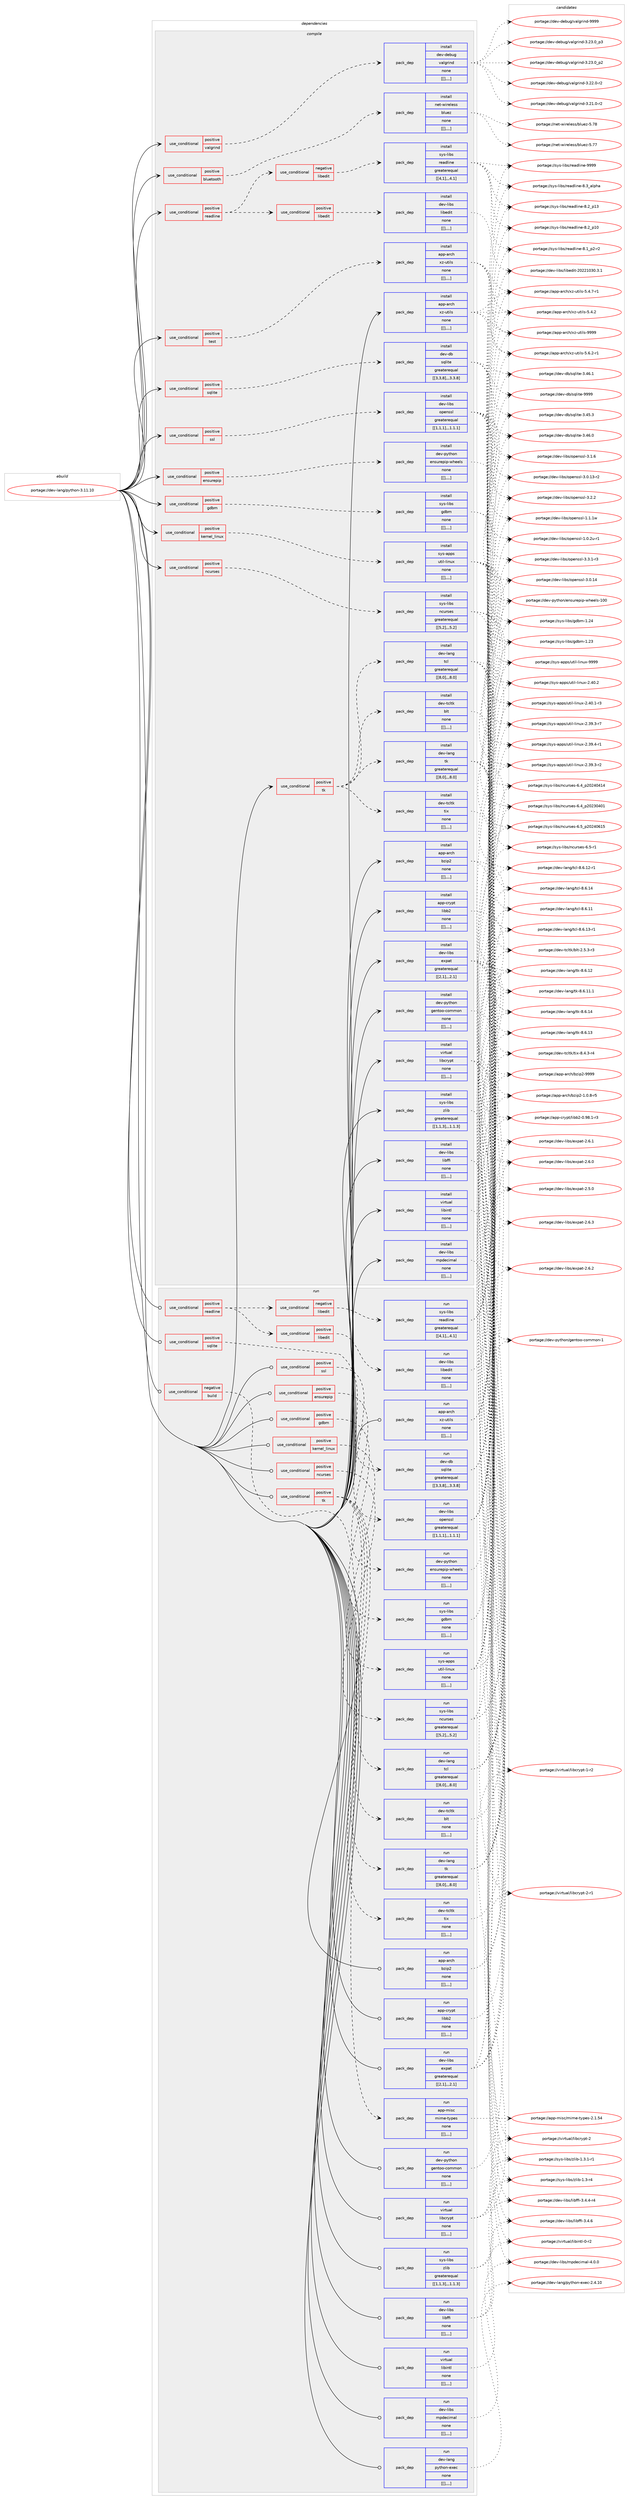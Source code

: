 digraph prolog {

# *************
# Graph options
# *************

newrank=true;
concentrate=true;
compound=true;
graph [rankdir=LR,fontname=Helvetica,fontsize=10,ranksep=1.5];#, ranksep=2.5, nodesep=0.2];
edge  [arrowhead=vee];
node  [fontname=Helvetica,fontsize=10];

# **********
# The ebuild
# **********

subgraph cluster_leftcol {
color=gray;
label=<<i>ebuild</i>>;
id [label="portage://dev-lang/python-3.11.10", color=red, width=4, href="../dev-lang/python-3.11.10.svg"];
}

# ****************
# The dependencies
# ****************

subgraph cluster_midcol {
color=gray;
label=<<i>dependencies</i>>;
subgraph cluster_compile {
fillcolor="#eeeeee";
style=filled;
label=<<i>compile</i>>;
subgraph cond24265 {
dependency102234 [label=<<TABLE BORDER="0" CELLBORDER="1" CELLSPACING="0" CELLPADDING="4"><TR><TD ROWSPAN="3" CELLPADDING="10">use_conditional</TD></TR><TR><TD>positive</TD></TR><TR><TD>bluetooth</TD></TR></TABLE>>, shape=none, color=red];
subgraph pack76889 {
dependency102235 [label=<<TABLE BORDER="0" CELLBORDER="1" CELLSPACING="0" CELLPADDING="4" WIDTH="220"><TR><TD ROWSPAN="6" CELLPADDING="30">pack_dep</TD></TR><TR><TD WIDTH="110">install</TD></TR><TR><TD>net-wireless</TD></TR><TR><TD>bluez</TD></TR><TR><TD>none</TD></TR><TR><TD>[[],,,,]</TD></TR></TABLE>>, shape=none, color=blue];
}
dependency102234:e -> dependency102235:w [weight=20,style="dashed",arrowhead="vee"];
}
id:e -> dependency102234:w [weight=20,style="solid",arrowhead="vee"];
subgraph cond24266 {
dependency102236 [label=<<TABLE BORDER="0" CELLBORDER="1" CELLSPACING="0" CELLPADDING="4"><TR><TD ROWSPAN="3" CELLPADDING="10">use_conditional</TD></TR><TR><TD>positive</TD></TR><TR><TD>ensurepip</TD></TR></TABLE>>, shape=none, color=red];
subgraph pack76890 {
dependency102237 [label=<<TABLE BORDER="0" CELLBORDER="1" CELLSPACING="0" CELLPADDING="4" WIDTH="220"><TR><TD ROWSPAN="6" CELLPADDING="30">pack_dep</TD></TR><TR><TD WIDTH="110">install</TD></TR><TR><TD>dev-python</TD></TR><TR><TD>ensurepip-wheels</TD></TR><TR><TD>none</TD></TR><TR><TD>[[],,,,]</TD></TR></TABLE>>, shape=none, color=blue];
}
dependency102236:e -> dependency102237:w [weight=20,style="dashed",arrowhead="vee"];
}
id:e -> dependency102236:w [weight=20,style="solid",arrowhead="vee"];
subgraph cond24267 {
dependency102238 [label=<<TABLE BORDER="0" CELLBORDER="1" CELLSPACING="0" CELLPADDING="4"><TR><TD ROWSPAN="3" CELLPADDING="10">use_conditional</TD></TR><TR><TD>positive</TD></TR><TR><TD>gdbm</TD></TR></TABLE>>, shape=none, color=red];
subgraph pack76891 {
dependency102239 [label=<<TABLE BORDER="0" CELLBORDER="1" CELLSPACING="0" CELLPADDING="4" WIDTH="220"><TR><TD ROWSPAN="6" CELLPADDING="30">pack_dep</TD></TR><TR><TD WIDTH="110">install</TD></TR><TR><TD>sys-libs</TD></TR><TR><TD>gdbm</TD></TR><TR><TD>none</TD></TR><TR><TD>[[],,,,]</TD></TR></TABLE>>, shape=none, color=blue];
}
dependency102238:e -> dependency102239:w [weight=20,style="dashed",arrowhead="vee"];
}
id:e -> dependency102238:w [weight=20,style="solid",arrowhead="vee"];
subgraph cond24268 {
dependency102240 [label=<<TABLE BORDER="0" CELLBORDER="1" CELLSPACING="0" CELLPADDING="4"><TR><TD ROWSPAN="3" CELLPADDING="10">use_conditional</TD></TR><TR><TD>positive</TD></TR><TR><TD>kernel_linux</TD></TR></TABLE>>, shape=none, color=red];
subgraph pack76892 {
dependency102241 [label=<<TABLE BORDER="0" CELLBORDER="1" CELLSPACING="0" CELLPADDING="4" WIDTH="220"><TR><TD ROWSPAN="6" CELLPADDING="30">pack_dep</TD></TR><TR><TD WIDTH="110">install</TD></TR><TR><TD>sys-apps</TD></TR><TR><TD>util-linux</TD></TR><TR><TD>none</TD></TR><TR><TD>[[],,,,]</TD></TR></TABLE>>, shape=none, color=blue];
}
dependency102240:e -> dependency102241:w [weight=20,style="dashed",arrowhead="vee"];
}
id:e -> dependency102240:w [weight=20,style="solid",arrowhead="vee"];
subgraph cond24269 {
dependency102242 [label=<<TABLE BORDER="0" CELLBORDER="1" CELLSPACING="0" CELLPADDING="4"><TR><TD ROWSPAN="3" CELLPADDING="10">use_conditional</TD></TR><TR><TD>positive</TD></TR><TR><TD>ncurses</TD></TR></TABLE>>, shape=none, color=red];
subgraph pack76893 {
dependency102243 [label=<<TABLE BORDER="0" CELLBORDER="1" CELLSPACING="0" CELLPADDING="4" WIDTH="220"><TR><TD ROWSPAN="6" CELLPADDING="30">pack_dep</TD></TR><TR><TD WIDTH="110">install</TD></TR><TR><TD>sys-libs</TD></TR><TR><TD>ncurses</TD></TR><TR><TD>greaterequal</TD></TR><TR><TD>[[5,2],,,5.2]</TD></TR></TABLE>>, shape=none, color=blue];
}
dependency102242:e -> dependency102243:w [weight=20,style="dashed",arrowhead="vee"];
}
id:e -> dependency102242:w [weight=20,style="solid",arrowhead="vee"];
subgraph cond24270 {
dependency102244 [label=<<TABLE BORDER="0" CELLBORDER="1" CELLSPACING="0" CELLPADDING="4"><TR><TD ROWSPAN="3" CELLPADDING="10">use_conditional</TD></TR><TR><TD>positive</TD></TR><TR><TD>readline</TD></TR></TABLE>>, shape=none, color=red];
subgraph cond24271 {
dependency102245 [label=<<TABLE BORDER="0" CELLBORDER="1" CELLSPACING="0" CELLPADDING="4"><TR><TD ROWSPAN="3" CELLPADDING="10">use_conditional</TD></TR><TR><TD>negative</TD></TR><TR><TD>libedit</TD></TR></TABLE>>, shape=none, color=red];
subgraph pack76894 {
dependency102246 [label=<<TABLE BORDER="0" CELLBORDER="1" CELLSPACING="0" CELLPADDING="4" WIDTH="220"><TR><TD ROWSPAN="6" CELLPADDING="30">pack_dep</TD></TR><TR><TD WIDTH="110">install</TD></TR><TR><TD>sys-libs</TD></TR><TR><TD>readline</TD></TR><TR><TD>greaterequal</TD></TR><TR><TD>[[4,1],,,4.1]</TD></TR></TABLE>>, shape=none, color=blue];
}
dependency102245:e -> dependency102246:w [weight=20,style="dashed",arrowhead="vee"];
}
dependency102244:e -> dependency102245:w [weight=20,style="dashed",arrowhead="vee"];
subgraph cond24272 {
dependency102247 [label=<<TABLE BORDER="0" CELLBORDER="1" CELLSPACING="0" CELLPADDING="4"><TR><TD ROWSPAN="3" CELLPADDING="10">use_conditional</TD></TR><TR><TD>positive</TD></TR><TR><TD>libedit</TD></TR></TABLE>>, shape=none, color=red];
subgraph pack76895 {
dependency102248 [label=<<TABLE BORDER="0" CELLBORDER="1" CELLSPACING="0" CELLPADDING="4" WIDTH="220"><TR><TD ROWSPAN="6" CELLPADDING="30">pack_dep</TD></TR><TR><TD WIDTH="110">install</TD></TR><TR><TD>dev-libs</TD></TR><TR><TD>libedit</TD></TR><TR><TD>none</TD></TR><TR><TD>[[],,,,]</TD></TR></TABLE>>, shape=none, color=blue];
}
dependency102247:e -> dependency102248:w [weight=20,style="dashed",arrowhead="vee"];
}
dependency102244:e -> dependency102247:w [weight=20,style="dashed",arrowhead="vee"];
}
id:e -> dependency102244:w [weight=20,style="solid",arrowhead="vee"];
subgraph cond24273 {
dependency102249 [label=<<TABLE BORDER="0" CELLBORDER="1" CELLSPACING="0" CELLPADDING="4"><TR><TD ROWSPAN="3" CELLPADDING="10">use_conditional</TD></TR><TR><TD>positive</TD></TR><TR><TD>sqlite</TD></TR></TABLE>>, shape=none, color=red];
subgraph pack76896 {
dependency102250 [label=<<TABLE BORDER="0" CELLBORDER="1" CELLSPACING="0" CELLPADDING="4" WIDTH="220"><TR><TD ROWSPAN="6" CELLPADDING="30">pack_dep</TD></TR><TR><TD WIDTH="110">install</TD></TR><TR><TD>dev-db</TD></TR><TR><TD>sqlite</TD></TR><TR><TD>greaterequal</TD></TR><TR><TD>[[3,3,8],,,3.3.8]</TD></TR></TABLE>>, shape=none, color=blue];
}
dependency102249:e -> dependency102250:w [weight=20,style="dashed",arrowhead="vee"];
}
id:e -> dependency102249:w [weight=20,style="solid",arrowhead="vee"];
subgraph cond24274 {
dependency102251 [label=<<TABLE BORDER="0" CELLBORDER="1" CELLSPACING="0" CELLPADDING="4"><TR><TD ROWSPAN="3" CELLPADDING="10">use_conditional</TD></TR><TR><TD>positive</TD></TR><TR><TD>ssl</TD></TR></TABLE>>, shape=none, color=red];
subgraph pack76897 {
dependency102252 [label=<<TABLE BORDER="0" CELLBORDER="1" CELLSPACING="0" CELLPADDING="4" WIDTH="220"><TR><TD ROWSPAN="6" CELLPADDING="30">pack_dep</TD></TR><TR><TD WIDTH="110">install</TD></TR><TR><TD>dev-libs</TD></TR><TR><TD>openssl</TD></TR><TR><TD>greaterequal</TD></TR><TR><TD>[[1,1,1],,,1.1.1]</TD></TR></TABLE>>, shape=none, color=blue];
}
dependency102251:e -> dependency102252:w [weight=20,style="dashed",arrowhead="vee"];
}
id:e -> dependency102251:w [weight=20,style="solid",arrowhead="vee"];
subgraph cond24275 {
dependency102253 [label=<<TABLE BORDER="0" CELLBORDER="1" CELLSPACING="0" CELLPADDING="4"><TR><TD ROWSPAN="3" CELLPADDING="10">use_conditional</TD></TR><TR><TD>positive</TD></TR><TR><TD>test</TD></TR></TABLE>>, shape=none, color=red];
subgraph pack76898 {
dependency102254 [label=<<TABLE BORDER="0" CELLBORDER="1" CELLSPACING="0" CELLPADDING="4" WIDTH="220"><TR><TD ROWSPAN="6" CELLPADDING="30">pack_dep</TD></TR><TR><TD WIDTH="110">install</TD></TR><TR><TD>app-arch</TD></TR><TR><TD>xz-utils</TD></TR><TR><TD>none</TD></TR><TR><TD>[[],,,,]</TD></TR></TABLE>>, shape=none, color=blue];
}
dependency102253:e -> dependency102254:w [weight=20,style="dashed",arrowhead="vee"];
}
id:e -> dependency102253:w [weight=20,style="solid",arrowhead="vee"];
subgraph cond24276 {
dependency102255 [label=<<TABLE BORDER="0" CELLBORDER="1" CELLSPACING="0" CELLPADDING="4"><TR><TD ROWSPAN="3" CELLPADDING="10">use_conditional</TD></TR><TR><TD>positive</TD></TR><TR><TD>tk</TD></TR></TABLE>>, shape=none, color=red];
subgraph pack76899 {
dependency102256 [label=<<TABLE BORDER="0" CELLBORDER="1" CELLSPACING="0" CELLPADDING="4" WIDTH="220"><TR><TD ROWSPAN="6" CELLPADDING="30">pack_dep</TD></TR><TR><TD WIDTH="110">install</TD></TR><TR><TD>dev-lang</TD></TR><TR><TD>tcl</TD></TR><TR><TD>greaterequal</TD></TR><TR><TD>[[8,0],,,8.0]</TD></TR></TABLE>>, shape=none, color=blue];
}
dependency102255:e -> dependency102256:w [weight=20,style="dashed",arrowhead="vee"];
subgraph pack76900 {
dependency102257 [label=<<TABLE BORDER="0" CELLBORDER="1" CELLSPACING="0" CELLPADDING="4" WIDTH="220"><TR><TD ROWSPAN="6" CELLPADDING="30">pack_dep</TD></TR><TR><TD WIDTH="110">install</TD></TR><TR><TD>dev-lang</TD></TR><TR><TD>tk</TD></TR><TR><TD>greaterequal</TD></TR><TR><TD>[[8,0],,,8.0]</TD></TR></TABLE>>, shape=none, color=blue];
}
dependency102255:e -> dependency102257:w [weight=20,style="dashed",arrowhead="vee"];
subgraph pack76901 {
dependency102258 [label=<<TABLE BORDER="0" CELLBORDER="1" CELLSPACING="0" CELLPADDING="4" WIDTH="220"><TR><TD ROWSPAN="6" CELLPADDING="30">pack_dep</TD></TR><TR><TD WIDTH="110">install</TD></TR><TR><TD>dev-tcltk</TD></TR><TR><TD>blt</TD></TR><TR><TD>none</TD></TR><TR><TD>[[],,,,]</TD></TR></TABLE>>, shape=none, color=blue];
}
dependency102255:e -> dependency102258:w [weight=20,style="dashed",arrowhead="vee"];
subgraph pack76902 {
dependency102259 [label=<<TABLE BORDER="0" CELLBORDER="1" CELLSPACING="0" CELLPADDING="4" WIDTH="220"><TR><TD ROWSPAN="6" CELLPADDING="30">pack_dep</TD></TR><TR><TD WIDTH="110">install</TD></TR><TR><TD>dev-tcltk</TD></TR><TR><TD>tix</TD></TR><TR><TD>none</TD></TR><TR><TD>[[],,,,]</TD></TR></TABLE>>, shape=none, color=blue];
}
dependency102255:e -> dependency102259:w [weight=20,style="dashed",arrowhead="vee"];
}
id:e -> dependency102255:w [weight=20,style="solid",arrowhead="vee"];
subgraph cond24277 {
dependency102260 [label=<<TABLE BORDER="0" CELLBORDER="1" CELLSPACING="0" CELLPADDING="4"><TR><TD ROWSPAN="3" CELLPADDING="10">use_conditional</TD></TR><TR><TD>positive</TD></TR><TR><TD>valgrind</TD></TR></TABLE>>, shape=none, color=red];
subgraph pack76903 {
dependency102261 [label=<<TABLE BORDER="0" CELLBORDER="1" CELLSPACING="0" CELLPADDING="4" WIDTH="220"><TR><TD ROWSPAN="6" CELLPADDING="30">pack_dep</TD></TR><TR><TD WIDTH="110">install</TD></TR><TR><TD>dev-debug</TD></TR><TR><TD>valgrind</TD></TR><TR><TD>none</TD></TR><TR><TD>[[],,,,]</TD></TR></TABLE>>, shape=none, color=blue];
}
dependency102260:e -> dependency102261:w [weight=20,style="dashed",arrowhead="vee"];
}
id:e -> dependency102260:w [weight=20,style="solid",arrowhead="vee"];
subgraph pack76904 {
dependency102262 [label=<<TABLE BORDER="0" CELLBORDER="1" CELLSPACING="0" CELLPADDING="4" WIDTH="220"><TR><TD ROWSPAN="6" CELLPADDING="30">pack_dep</TD></TR><TR><TD WIDTH="110">install</TD></TR><TR><TD>app-arch</TD></TR><TR><TD>bzip2</TD></TR><TR><TD>none</TD></TR><TR><TD>[[],,,,]</TD></TR></TABLE>>, shape=none, color=blue];
}
id:e -> dependency102262:w [weight=20,style="solid",arrowhead="vee"];
subgraph pack76905 {
dependency102263 [label=<<TABLE BORDER="0" CELLBORDER="1" CELLSPACING="0" CELLPADDING="4" WIDTH="220"><TR><TD ROWSPAN="6" CELLPADDING="30">pack_dep</TD></TR><TR><TD WIDTH="110">install</TD></TR><TR><TD>app-arch</TD></TR><TR><TD>xz-utils</TD></TR><TR><TD>none</TD></TR><TR><TD>[[],,,,]</TD></TR></TABLE>>, shape=none, color=blue];
}
id:e -> dependency102263:w [weight=20,style="solid",arrowhead="vee"];
subgraph pack76906 {
dependency102264 [label=<<TABLE BORDER="0" CELLBORDER="1" CELLSPACING="0" CELLPADDING="4" WIDTH="220"><TR><TD ROWSPAN="6" CELLPADDING="30">pack_dep</TD></TR><TR><TD WIDTH="110">install</TD></TR><TR><TD>app-crypt</TD></TR><TR><TD>libb2</TD></TR><TR><TD>none</TD></TR><TR><TD>[[],,,,]</TD></TR></TABLE>>, shape=none, color=blue];
}
id:e -> dependency102264:w [weight=20,style="solid",arrowhead="vee"];
subgraph pack76907 {
dependency102265 [label=<<TABLE BORDER="0" CELLBORDER="1" CELLSPACING="0" CELLPADDING="4" WIDTH="220"><TR><TD ROWSPAN="6" CELLPADDING="30">pack_dep</TD></TR><TR><TD WIDTH="110">install</TD></TR><TR><TD>dev-libs</TD></TR><TR><TD>expat</TD></TR><TR><TD>greaterequal</TD></TR><TR><TD>[[2,1],,,2.1]</TD></TR></TABLE>>, shape=none, color=blue];
}
id:e -> dependency102265:w [weight=20,style="solid",arrowhead="vee"];
subgraph pack76908 {
dependency102266 [label=<<TABLE BORDER="0" CELLBORDER="1" CELLSPACING="0" CELLPADDING="4" WIDTH="220"><TR><TD ROWSPAN="6" CELLPADDING="30">pack_dep</TD></TR><TR><TD WIDTH="110">install</TD></TR><TR><TD>dev-libs</TD></TR><TR><TD>libffi</TD></TR><TR><TD>none</TD></TR><TR><TD>[[],,,,]</TD></TR></TABLE>>, shape=none, color=blue];
}
id:e -> dependency102266:w [weight=20,style="solid",arrowhead="vee"];
subgraph pack76909 {
dependency102267 [label=<<TABLE BORDER="0" CELLBORDER="1" CELLSPACING="0" CELLPADDING="4" WIDTH="220"><TR><TD ROWSPAN="6" CELLPADDING="30">pack_dep</TD></TR><TR><TD WIDTH="110">install</TD></TR><TR><TD>dev-libs</TD></TR><TR><TD>mpdecimal</TD></TR><TR><TD>none</TD></TR><TR><TD>[[],,,,]</TD></TR></TABLE>>, shape=none, color=blue];
}
id:e -> dependency102267:w [weight=20,style="solid",arrowhead="vee"];
subgraph pack76910 {
dependency102268 [label=<<TABLE BORDER="0" CELLBORDER="1" CELLSPACING="0" CELLPADDING="4" WIDTH="220"><TR><TD ROWSPAN="6" CELLPADDING="30">pack_dep</TD></TR><TR><TD WIDTH="110">install</TD></TR><TR><TD>dev-python</TD></TR><TR><TD>gentoo-common</TD></TR><TR><TD>none</TD></TR><TR><TD>[[],,,,]</TD></TR></TABLE>>, shape=none, color=blue];
}
id:e -> dependency102268:w [weight=20,style="solid",arrowhead="vee"];
subgraph pack76911 {
dependency102269 [label=<<TABLE BORDER="0" CELLBORDER="1" CELLSPACING="0" CELLPADDING="4" WIDTH="220"><TR><TD ROWSPAN="6" CELLPADDING="30">pack_dep</TD></TR><TR><TD WIDTH="110">install</TD></TR><TR><TD>sys-libs</TD></TR><TR><TD>zlib</TD></TR><TR><TD>greaterequal</TD></TR><TR><TD>[[1,1,3],,,1.1.3]</TD></TR></TABLE>>, shape=none, color=blue];
}
id:e -> dependency102269:w [weight=20,style="solid",arrowhead="vee"];
subgraph pack76912 {
dependency102270 [label=<<TABLE BORDER="0" CELLBORDER="1" CELLSPACING="0" CELLPADDING="4" WIDTH="220"><TR><TD ROWSPAN="6" CELLPADDING="30">pack_dep</TD></TR><TR><TD WIDTH="110">install</TD></TR><TR><TD>virtual</TD></TR><TR><TD>libcrypt</TD></TR><TR><TD>none</TD></TR><TR><TD>[[],,,,]</TD></TR></TABLE>>, shape=none, color=blue];
}
id:e -> dependency102270:w [weight=20,style="solid",arrowhead="vee"];
subgraph pack76913 {
dependency102271 [label=<<TABLE BORDER="0" CELLBORDER="1" CELLSPACING="0" CELLPADDING="4" WIDTH="220"><TR><TD ROWSPAN="6" CELLPADDING="30">pack_dep</TD></TR><TR><TD WIDTH="110">install</TD></TR><TR><TD>virtual</TD></TR><TR><TD>libintl</TD></TR><TR><TD>none</TD></TR><TR><TD>[[],,,,]</TD></TR></TABLE>>, shape=none, color=blue];
}
id:e -> dependency102271:w [weight=20,style="solid",arrowhead="vee"];
}
subgraph cluster_compileandrun {
fillcolor="#eeeeee";
style=filled;
label=<<i>compile and run</i>>;
}
subgraph cluster_run {
fillcolor="#eeeeee";
style=filled;
label=<<i>run</i>>;
subgraph cond24278 {
dependency102272 [label=<<TABLE BORDER="0" CELLBORDER="1" CELLSPACING="0" CELLPADDING="4"><TR><TD ROWSPAN="3" CELLPADDING="10">use_conditional</TD></TR><TR><TD>negative</TD></TR><TR><TD>build</TD></TR></TABLE>>, shape=none, color=red];
subgraph pack76914 {
dependency102273 [label=<<TABLE BORDER="0" CELLBORDER="1" CELLSPACING="0" CELLPADDING="4" WIDTH="220"><TR><TD ROWSPAN="6" CELLPADDING="30">pack_dep</TD></TR><TR><TD WIDTH="110">run</TD></TR><TR><TD>app-misc</TD></TR><TR><TD>mime-types</TD></TR><TR><TD>none</TD></TR><TR><TD>[[],,,,]</TD></TR></TABLE>>, shape=none, color=blue];
}
dependency102272:e -> dependency102273:w [weight=20,style="dashed",arrowhead="vee"];
}
id:e -> dependency102272:w [weight=20,style="solid",arrowhead="odot"];
subgraph cond24279 {
dependency102274 [label=<<TABLE BORDER="0" CELLBORDER="1" CELLSPACING="0" CELLPADDING="4"><TR><TD ROWSPAN="3" CELLPADDING="10">use_conditional</TD></TR><TR><TD>positive</TD></TR><TR><TD>ensurepip</TD></TR></TABLE>>, shape=none, color=red];
subgraph pack76915 {
dependency102275 [label=<<TABLE BORDER="0" CELLBORDER="1" CELLSPACING="0" CELLPADDING="4" WIDTH="220"><TR><TD ROWSPAN="6" CELLPADDING="30">pack_dep</TD></TR><TR><TD WIDTH="110">run</TD></TR><TR><TD>dev-python</TD></TR><TR><TD>ensurepip-wheels</TD></TR><TR><TD>none</TD></TR><TR><TD>[[],,,,]</TD></TR></TABLE>>, shape=none, color=blue];
}
dependency102274:e -> dependency102275:w [weight=20,style="dashed",arrowhead="vee"];
}
id:e -> dependency102274:w [weight=20,style="solid",arrowhead="odot"];
subgraph cond24280 {
dependency102276 [label=<<TABLE BORDER="0" CELLBORDER="1" CELLSPACING="0" CELLPADDING="4"><TR><TD ROWSPAN="3" CELLPADDING="10">use_conditional</TD></TR><TR><TD>positive</TD></TR><TR><TD>gdbm</TD></TR></TABLE>>, shape=none, color=red];
subgraph pack76916 {
dependency102277 [label=<<TABLE BORDER="0" CELLBORDER="1" CELLSPACING="0" CELLPADDING="4" WIDTH="220"><TR><TD ROWSPAN="6" CELLPADDING="30">pack_dep</TD></TR><TR><TD WIDTH="110">run</TD></TR><TR><TD>sys-libs</TD></TR><TR><TD>gdbm</TD></TR><TR><TD>none</TD></TR><TR><TD>[[],,,,]</TD></TR></TABLE>>, shape=none, color=blue];
}
dependency102276:e -> dependency102277:w [weight=20,style="dashed",arrowhead="vee"];
}
id:e -> dependency102276:w [weight=20,style="solid",arrowhead="odot"];
subgraph cond24281 {
dependency102278 [label=<<TABLE BORDER="0" CELLBORDER="1" CELLSPACING="0" CELLPADDING="4"><TR><TD ROWSPAN="3" CELLPADDING="10">use_conditional</TD></TR><TR><TD>positive</TD></TR><TR><TD>kernel_linux</TD></TR></TABLE>>, shape=none, color=red];
subgraph pack76917 {
dependency102279 [label=<<TABLE BORDER="0" CELLBORDER="1" CELLSPACING="0" CELLPADDING="4" WIDTH="220"><TR><TD ROWSPAN="6" CELLPADDING="30">pack_dep</TD></TR><TR><TD WIDTH="110">run</TD></TR><TR><TD>sys-apps</TD></TR><TR><TD>util-linux</TD></TR><TR><TD>none</TD></TR><TR><TD>[[],,,,]</TD></TR></TABLE>>, shape=none, color=blue];
}
dependency102278:e -> dependency102279:w [weight=20,style="dashed",arrowhead="vee"];
}
id:e -> dependency102278:w [weight=20,style="solid",arrowhead="odot"];
subgraph cond24282 {
dependency102280 [label=<<TABLE BORDER="0" CELLBORDER="1" CELLSPACING="0" CELLPADDING="4"><TR><TD ROWSPAN="3" CELLPADDING="10">use_conditional</TD></TR><TR><TD>positive</TD></TR><TR><TD>ncurses</TD></TR></TABLE>>, shape=none, color=red];
subgraph pack76918 {
dependency102281 [label=<<TABLE BORDER="0" CELLBORDER="1" CELLSPACING="0" CELLPADDING="4" WIDTH="220"><TR><TD ROWSPAN="6" CELLPADDING="30">pack_dep</TD></TR><TR><TD WIDTH="110">run</TD></TR><TR><TD>sys-libs</TD></TR><TR><TD>ncurses</TD></TR><TR><TD>greaterequal</TD></TR><TR><TD>[[5,2],,,5.2]</TD></TR></TABLE>>, shape=none, color=blue];
}
dependency102280:e -> dependency102281:w [weight=20,style="dashed",arrowhead="vee"];
}
id:e -> dependency102280:w [weight=20,style="solid",arrowhead="odot"];
subgraph cond24283 {
dependency102282 [label=<<TABLE BORDER="0" CELLBORDER="1" CELLSPACING="0" CELLPADDING="4"><TR><TD ROWSPAN="3" CELLPADDING="10">use_conditional</TD></TR><TR><TD>positive</TD></TR><TR><TD>readline</TD></TR></TABLE>>, shape=none, color=red];
subgraph cond24284 {
dependency102283 [label=<<TABLE BORDER="0" CELLBORDER="1" CELLSPACING="0" CELLPADDING="4"><TR><TD ROWSPAN="3" CELLPADDING="10">use_conditional</TD></TR><TR><TD>negative</TD></TR><TR><TD>libedit</TD></TR></TABLE>>, shape=none, color=red];
subgraph pack76919 {
dependency102284 [label=<<TABLE BORDER="0" CELLBORDER="1" CELLSPACING="0" CELLPADDING="4" WIDTH="220"><TR><TD ROWSPAN="6" CELLPADDING="30">pack_dep</TD></TR><TR><TD WIDTH="110">run</TD></TR><TR><TD>sys-libs</TD></TR><TR><TD>readline</TD></TR><TR><TD>greaterequal</TD></TR><TR><TD>[[4,1],,,4.1]</TD></TR></TABLE>>, shape=none, color=blue];
}
dependency102283:e -> dependency102284:w [weight=20,style="dashed",arrowhead="vee"];
}
dependency102282:e -> dependency102283:w [weight=20,style="dashed",arrowhead="vee"];
subgraph cond24285 {
dependency102285 [label=<<TABLE BORDER="0" CELLBORDER="1" CELLSPACING="0" CELLPADDING="4"><TR><TD ROWSPAN="3" CELLPADDING="10">use_conditional</TD></TR><TR><TD>positive</TD></TR><TR><TD>libedit</TD></TR></TABLE>>, shape=none, color=red];
subgraph pack76920 {
dependency102286 [label=<<TABLE BORDER="0" CELLBORDER="1" CELLSPACING="0" CELLPADDING="4" WIDTH="220"><TR><TD ROWSPAN="6" CELLPADDING="30">pack_dep</TD></TR><TR><TD WIDTH="110">run</TD></TR><TR><TD>dev-libs</TD></TR><TR><TD>libedit</TD></TR><TR><TD>none</TD></TR><TR><TD>[[],,,,]</TD></TR></TABLE>>, shape=none, color=blue];
}
dependency102285:e -> dependency102286:w [weight=20,style="dashed",arrowhead="vee"];
}
dependency102282:e -> dependency102285:w [weight=20,style="dashed",arrowhead="vee"];
}
id:e -> dependency102282:w [weight=20,style="solid",arrowhead="odot"];
subgraph cond24286 {
dependency102287 [label=<<TABLE BORDER="0" CELLBORDER="1" CELLSPACING="0" CELLPADDING="4"><TR><TD ROWSPAN="3" CELLPADDING="10">use_conditional</TD></TR><TR><TD>positive</TD></TR><TR><TD>sqlite</TD></TR></TABLE>>, shape=none, color=red];
subgraph pack76921 {
dependency102288 [label=<<TABLE BORDER="0" CELLBORDER="1" CELLSPACING="0" CELLPADDING="4" WIDTH="220"><TR><TD ROWSPAN="6" CELLPADDING="30">pack_dep</TD></TR><TR><TD WIDTH="110">run</TD></TR><TR><TD>dev-db</TD></TR><TR><TD>sqlite</TD></TR><TR><TD>greaterequal</TD></TR><TR><TD>[[3,3,8],,,3.3.8]</TD></TR></TABLE>>, shape=none, color=blue];
}
dependency102287:e -> dependency102288:w [weight=20,style="dashed",arrowhead="vee"];
}
id:e -> dependency102287:w [weight=20,style="solid",arrowhead="odot"];
subgraph cond24287 {
dependency102289 [label=<<TABLE BORDER="0" CELLBORDER="1" CELLSPACING="0" CELLPADDING="4"><TR><TD ROWSPAN="3" CELLPADDING="10">use_conditional</TD></TR><TR><TD>positive</TD></TR><TR><TD>ssl</TD></TR></TABLE>>, shape=none, color=red];
subgraph pack76922 {
dependency102290 [label=<<TABLE BORDER="0" CELLBORDER="1" CELLSPACING="0" CELLPADDING="4" WIDTH="220"><TR><TD ROWSPAN="6" CELLPADDING="30">pack_dep</TD></TR><TR><TD WIDTH="110">run</TD></TR><TR><TD>dev-libs</TD></TR><TR><TD>openssl</TD></TR><TR><TD>greaterequal</TD></TR><TR><TD>[[1,1,1],,,1.1.1]</TD></TR></TABLE>>, shape=none, color=blue];
}
dependency102289:e -> dependency102290:w [weight=20,style="dashed",arrowhead="vee"];
}
id:e -> dependency102289:w [weight=20,style="solid",arrowhead="odot"];
subgraph cond24288 {
dependency102291 [label=<<TABLE BORDER="0" CELLBORDER="1" CELLSPACING="0" CELLPADDING="4"><TR><TD ROWSPAN="3" CELLPADDING="10">use_conditional</TD></TR><TR><TD>positive</TD></TR><TR><TD>tk</TD></TR></TABLE>>, shape=none, color=red];
subgraph pack76923 {
dependency102292 [label=<<TABLE BORDER="0" CELLBORDER="1" CELLSPACING="0" CELLPADDING="4" WIDTH="220"><TR><TD ROWSPAN="6" CELLPADDING="30">pack_dep</TD></TR><TR><TD WIDTH="110">run</TD></TR><TR><TD>dev-lang</TD></TR><TR><TD>tcl</TD></TR><TR><TD>greaterequal</TD></TR><TR><TD>[[8,0],,,8.0]</TD></TR></TABLE>>, shape=none, color=blue];
}
dependency102291:e -> dependency102292:w [weight=20,style="dashed",arrowhead="vee"];
subgraph pack76924 {
dependency102293 [label=<<TABLE BORDER="0" CELLBORDER="1" CELLSPACING="0" CELLPADDING="4" WIDTH="220"><TR><TD ROWSPAN="6" CELLPADDING="30">pack_dep</TD></TR><TR><TD WIDTH="110">run</TD></TR><TR><TD>dev-lang</TD></TR><TR><TD>tk</TD></TR><TR><TD>greaterequal</TD></TR><TR><TD>[[8,0],,,8.0]</TD></TR></TABLE>>, shape=none, color=blue];
}
dependency102291:e -> dependency102293:w [weight=20,style="dashed",arrowhead="vee"];
subgraph pack76925 {
dependency102294 [label=<<TABLE BORDER="0" CELLBORDER="1" CELLSPACING="0" CELLPADDING="4" WIDTH="220"><TR><TD ROWSPAN="6" CELLPADDING="30">pack_dep</TD></TR><TR><TD WIDTH="110">run</TD></TR><TR><TD>dev-tcltk</TD></TR><TR><TD>blt</TD></TR><TR><TD>none</TD></TR><TR><TD>[[],,,,]</TD></TR></TABLE>>, shape=none, color=blue];
}
dependency102291:e -> dependency102294:w [weight=20,style="dashed",arrowhead="vee"];
subgraph pack76926 {
dependency102295 [label=<<TABLE BORDER="0" CELLBORDER="1" CELLSPACING="0" CELLPADDING="4" WIDTH="220"><TR><TD ROWSPAN="6" CELLPADDING="30">pack_dep</TD></TR><TR><TD WIDTH="110">run</TD></TR><TR><TD>dev-tcltk</TD></TR><TR><TD>tix</TD></TR><TR><TD>none</TD></TR><TR><TD>[[],,,,]</TD></TR></TABLE>>, shape=none, color=blue];
}
dependency102291:e -> dependency102295:w [weight=20,style="dashed",arrowhead="vee"];
}
id:e -> dependency102291:w [weight=20,style="solid",arrowhead="odot"];
subgraph pack76927 {
dependency102296 [label=<<TABLE BORDER="0" CELLBORDER="1" CELLSPACING="0" CELLPADDING="4" WIDTH="220"><TR><TD ROWSPAN="6" CELLPADDING="30">pack_dep</TD></TR><TR><TD WIDTH="110">run</TD></TR><TR><TD>app-arch</TD></TR><TR><TD>bzip2</TD></TR><TR><TD>none</TD></TR><TR><TD>[[],,,,]</TD></TR></TABLE>>, shape=none, color=blue];
}
id:e -> dependency102296:w [weight=20,style="solid",arrowhead="odot"];
subgraph pack76928 {
dependency102297 [label=<<TABLE BORDER="0" CELLBORDER="1" CELLSPACING="0" CELLPADDING="4" WIDTH="220"><TR><TD ROWSPAN="6" CELLPADDING="30">pack_dep</TD></TR><TR><TD WIDTH="110">run</TD></TR><TR><TD>app-arch</TD></TR><TR><TD>xz-utils</TD></TR><TR><TD>none</TD></TR><TR><TD>[[],,,,]</TD></TR></TABLE>>, shape=none, color=blue];
}
id:e -> dependency102297:w [weight=20,style="solid",arrowhead="odot"];
subgraph pack76929 {
dependency102298 [label=<<TABLE BORDER="0" CELLBORDER="1" CELLSPACING="0" CELLPADDING="4" WIDTH="220"><TR><TD ROWSPAN="6" CELLPADDING="30">pack_dep</TD></TR><TR><TD WIDTH="110">run</TD></TR><TR><TD>app-crypt</TD></TR><TR><TD>libb2</TD></TR><TR><TD>none</TD></TR><TR><TD>[[],,,,]</TD></TR></TABLE>>, shape=none, color=blue];
}
id:e -> dependency102298:w [weight=20,style="solid",arrowhead="odot"];
subgraph pack76930 {
dependency102299 [label=<<TABLE BORDER="0" CELLBORDER="1" CELLSPACING="0" CELLPADDING="4" WIDTH="220"><TR><TD ROWSPAN="6" CELLPADDING="30">pack_dep</TD></TR><TR><TD WIDTH="110">run</TD></TR><TR><TD>dev-lang</TD></TR><TR><TD>python-exec</TD></TR><TR><TD>none</TD></TR><TR><TD>[[],,,,]</TD></TR></TABLE>>, shape=none, color=blue];
}
id:e -> dependency102299:w [weight=20,style="solid",arrowhead="odot"];
subgraph pack76931 {
dependency102300 [label=<<TABLE BORDER="0" CELLBORDER="1" CELLSPACING="0" CELLPADDING="4" WIDTH="220"><TR><TD ROWSPAN="6" CELLPADDING="30">pack_dep</TD></TR><TR><TD WIDTH="110">run</TD></TR><TR><TD>dev-libs</TD></TR><TR><TD>expat</TD></TR><TR><TD>greaterequal</TD></TR><TR><TD>[[2,1],,,2.1]</TD></TR></TABLE>>, shape=none, color=blue];
}
id:e -> dependency102300:w [weight=20,style="solid",arrowhead="odot"];
subgraph pack76932 {
dependency102301 [label=<<TABLE BORDER="0" CELLBORDER="1" CELLSPACING="0" CELLPADDING="4" WIDTH="220"><TR><TD ROWSPAN="6" CELLPADDING="30">pack_dep</TD></TR><TR><TD WIDTH="110">run</TD></TR><TR><TD>dev-libs</TD></TR><TR><TD>libffi</TD></TR><TR><TD>none</TD></TR><TR><TD>[[],,,,]</TD></TR></TABLE>>, shape=none, color=blue];
}
id:e -> dependency102301:w [weight=20,style="solid",arrowhead="odot"];
subgraph pack76933 {
dependency102302 [label=<<TABLE BORDER="0" CELLBORDER="1" CELLSPACING="0" CELLPADDING="4" WIDTH="220"><TR><TD ROWSPAN="6" CELLPADDING="30">pack_dep</TD></TR><TR><TD WIDTH="110">run</TD></TR><TR><TD>dev-libs</TD></TR><TR><TD>mpdecimal</TD></TR><TR><TD>none</TD></TR><TR><TD>[[],,,,]</TD></TR></TABLE>>, shape=none, color=blue];
}
id:e -> dependency102302:w [weight=20,style="solid",arrowhead="odot"];
subgraph pack76934 {
dependency102303 [label=<<TABLE BORDER="0" CELLBORDER="1" CELLSPACING="0" CELLPADDING="4" WIDTH="220"><TR><TD ROWSPAN="6" CELLPADDING="30">pack_dep</TD></TR><TR><TD WIDTH="110">run</TD></TR><TR><TD>dev-python</TD></TR><TR><TD>gentoo-common</TD></TR><TR><TD>none</TD></TR><TR><TD>[[],,,,]</TD></TR></TABLE>>, shape=none, color=blue];
}
id:e -> dependency102303:w [weight=20,style="solid",arrowhead="odot"];
subgraph pack76935 {
dependency102304 [label=<<TABLE BORDER="0" CELLBORDER="1" CELLSPACING="0" CELLPADDING="4" WIDTH="220"><TR><TD ROWSPAN="6" CELLPADDING="30">pack_dep</TD></TR><TR><TD WIDTH="110">run</TD></TR><TR><TD>sys-libs</TD></TR><TR><TD>zlib</TD></TR><TR><TD>greaterequal</TD></TR><TR><TD>[[1,1,3],,,1.1.3]</TD></TR></TABLE>>, shape=none, color=blue];
}
id:e -> dependency102304:w [weight=20,style="solid",arrowhead="odot"];
subgraph pack76936 {
dependency102305 [label=<<TABLE BORDER="0" CELLBORDER="1" CELLSPACING="0" CELLPADDING="4" WIDTH="220"><TR><TD ROWSPAN="6" CELLPADDING="30">pack_dep</TD></TR><TR><TD WIDTH="110">run</TD></TR><TR><TD>virtual</TD></TR><TR><TD>libcrypt</TD></TR><TR><TD>none</TD></TR><TR><TD>[[],,,,]</TD></TR></TABLE>>, shape=none, color=blue];
}
id:e -> dependency102305:w [weight=20,style="solid",arrowhead="odot"];
subgraph pack76937 {
dependency102306 [label=<<TABLE BORDER="0" CELLBORDER="1" CELLSPACING="0" CELLPADDING="4" WIDTH="220"><TR><TD ROWSPAN="6" CELLPADDING="30">pack_dep</TD></TR><TR><TD WIDTH="110">run</TD></TR><TR><TD>virtual</TD></TR><TR><TD>libintl</TD></TR><TR><TD>none</TD></TR><TR><TD>[[],,,,]</TD></TR></TABLE>>, shape=none, color=blue];
}
id:e -> dependency102306:w [weight=20,style="solid",arrowhead="odot"];
}
}

# **************
# The candidates
# **************

subgraph cluster_choices {
rank=same;
color=gray;
label=<<i>candidates</i>>;

subgraph choice76889 {
color=black;
nodesep=1;
choice1101011164511910511410110810111511547981081171011224553465556 [label="portage://net-wireless/bluez-5.78", color=red, width=4,href="../net-wireless/bluez-5.78.svg"];
choice1101011164511910511410110810111511547981081171011224553465555 [label="portage://net-wireless/bluez-5.77", color=red, width=4,href="../net-wireless/bluez-5.77.svg"];
dependency102235:e -> choice1101011164511910511410110810111511547981081171011224553465556:w [style=dotted,weight="100"];
dependency102235:e -> choice1101011164511910511410110810111511547981081171011224553465555:w [style=dotted,weight="100"];
}
subgraph choice76890 {
color=black;
nodesep=1;
choice10010111845112121116104111110471011101151171141011121051124511910410110110811545494848 [label="portage://dev-python/ensurepip-wheels-100", color=red, width=4,href="../dev-python/ensurepip-wheels-100.svg"];
dependency102237:e -> choice10010111845112121116104111110471011101151171141011121051124511910410110110811545494848:w [style=dotted,weight="100"];
}
subgraph choice76891 {
color=black;
nodesep=1;
choice115121115451081059811547103100981094549465052 [label="portage://sys-libs/gdbm-1.24", color=red, width=4,href="../sys-libs/gdbm-1.24.svg"];
choice115121115451081059811547103100981094549465051 [label="portage://sys-libs/gdbm-1.23", color=red, width=4,href="../sys-libs/gdbm-1.23.svg"];
dependency102239:e -> choice115121115451081059811547103100981094549465052:w [style=dotted,weight="100"];
dependency102239:e -> choice115121115451081059811547103100981094549465051:w [style=dotted,weight="100"];
}
subgraph choice76892 {
color=black;
nodesep=1;
choice115121115459711211211547117116105108451081051101171204557575757 [label="portage://sys-apps/util-linux-9999", color=red, width=4,href="../sys-apps/util-linux-9999.svg"];
choice1151211154597112112115471171161051084510810511011712045504652484650 [label="portage://sys-apps/util-linux-2.40.2", color=red, width=4,href="../sys-apps/util-linux-2.40.2.svg"];
choice11512111545971121121154711711610510845108105110117120455046524846494511451 [label="portage://sys-apps/util-linux-2.40.1-r3", color=red, width=4,href="../sys-apps/util-linux-2.40.1-r3.svg"];
choice11512111545971121121154711711610510845108105110117120455046515746524511449 [label="portage://sys-apps/util-linux-2.39.4-r1", color=red, width=4,href="../sys-apps/util-linux-2.39.4-r1.svg"];
choice11512111545971121121154711711610510845108105110117120455046515746514511455 [label="portage://sys-apps/util-linux-2.39.3-r7", color=red, width=4,href="../sys-apps/util-linux-2.39.3-r7.svg"];
choice11512111545971121121154711711610510845108105110117120455046515746514511450 [label="portage://sys-apps/util-linux-2.39.3-r2", color=red, width=4,href="../sys-apps/util-linux-2.39.3-r2.svg"];
dependency102241:e -> choice115121115459711211211547117116105108451081051101171204557575757:w [style=dotted,weight="100"];
dependency102241:e -> choice1151211154597112112115471171161051084510810511011712045504652484650:w [style=dotted,weight="100"];
dependency102241:e -> choice11512111545971121121154711711610510845108105110117120455046524846494511451:w [style=dotted,weight="100"];
dependency102241:e -> choice11512111545971121121154711711610510845108105110117120455046515746524511449:w [style=dotted,weight="100"];
dependency102241:e -> choice11512111545971121121154711711610510845108105110117120455046515746514511455:w [style=dotted,weight="100"];
dependency102241:e -> choice11512111545971121121154711711610510845108105110117120455046515746514511450:w [style=dotted,weight="100"];
}
subgraph choice76893 {
color=black;
nodesep=1;
choice1151211154510810598115471109911711411510111545544653951125048505248544953 [label="portage://sys-libs/ncurses-6.5_p20240615", color=red, width=4,href="../sys-libs/ncurses-6.5_p20240615.svg"];
choice11512111545108105981154711099117114115101115455446534511449 [label="portage://sys-libs/ncurses-6.5-r1", color=red, width=4,href="../sys-libs/ncurses-6.5-r1.svg"];
choice1151211154510810598115471109911711411510111545544652951125048505248524952 [label="portage://sys-libs/ncurses-6.4_p20240414", color=red, width=4,href="../sys-libs/ncurses-6.4_p20240414.svg"];
choice1151211154510810598115471109911711411510111545544652951125048505148524849 [label="portage://sys-libs/ncurses-6.4_p20230401", color=red, width=4,href="../sys-libs/ncurses-6.4_p20230401.svg"];
dependency102243:e -> choice1151211154510810598115471109911711411510111545544653951125048505248544953:w [style=dotted,weight="100"];
dependency102243:e -> choice11512111545108105981154711099117114115101115455446534511449:w [style=dotted,weight="100"];
dependency102243:e -> choice1151211154510810598115471109911711411510111545544652951125048505248524952:w [style=dotted,weight="100"];
dependency102243:e -> choice1151211154510810598115471109911711411510111545544652951125048505148524849:w [style=dotted,weight="100"];
}
subgraph choice76894 {
color=black;
nodesep=1;
choice115121115451081059811547114101971001081051101014557575757 [label="portage://sys-libs/readline-9999", color=red, width=4,href="../sys-libs/readline-9999.svg"];
choice1151211154510810598115471141019710010810511010145564651959710811210497 [label="portage://sys-libs/readline-8.3_alpha", color=red, width=4,href="../sys-libs/readline-8.3_alpha.svg"];
choice1151211154510810598115471141019710010810511010145564650951124951 [label="portage://sys-libs/readline-8.2_p13", color=red, width=4,href="../sys-libs/readline-8.2_p13.svg"];
choice1151211154510810598115471141019710010810511010145564650951124948 [label="portage://sys-libs/readline-8.2_p10", color=red, width=4,href="../sys-libs/readline-8.2_p10.svg"];
choice115121115451081059811547114101971001081051101014556464995112504511450 [label="portage://sys-libs/readline-8.1_p2-r2", color=red, width=4,href="../sys-libs/readline-8.1_p2-r2.svg"];
dependency102246:e -> choice115121115451081059811547114101971001081051101014557575757:w [style=dotted,weight="100"];
dependency102246:e -> choice1151211154510810598115471141019710010810511010145564651959710811210497:w [style=dotted,weight="100"];
dependency102246:e -> choice1151211154510810598115471141019710010810511010145564650951124951:w [style=dotted,weight="100"];
dependency102246:e -> choice1151211154510810598115471141019710010810511010145564650951124948:w [style=dotted,weight="100"];
dependency102246:e -> choice115121115451081059811547114101971001081051101014556464995112504511450:w [style=dotted,weight="100"];
}
subgraph choice76895 {
color=black;
nodesep=1;
choice1001011184510810598115471081059810110010511645504850504948514846514649 [label="portage://dev-libs/libedit-20221030.3.1", color=red, width=4,href="../dev-libs/libedit-20221030.3.1.svg"];
dependency102248:e -> choice1001011184510810598115471081059810110010511645504850504948514846514649:w [style=dotted,weight="100"];
}
subgraph choice76896 {
color=black;
nodesep=1;
choice1001011184510098471151131081051161014557575757 [label="portage://dev-db/sqlite-9999", color=red, width=4,href="../dev-db/sqlite-9999.svg"];
choice10010111845100984711511310810511610145514652544649 [label="portage://dev-db/sqlite-3.46.1", color=red, width=4,href="../dev-db/sqlite-3.46.1.svg"];
choice10010111845100984711511310810511610145514652544648 [label="portage://dev-db/sqlite-3.46.0", color=red, width=4,href="../dev-db/sqlite-3.46.0.svg"];
choice10010111845100984711511310810511610145514652534651 [label="portage://dev-db/sqlite-3.45.3", color=red, width=4,href="../dev-db/sqlite-3.45.3.svg"];
dependency102250:e -> choice1001011184510098471151131081051161014557575757:w [style=dotted,weight="100"];
dependency102250:e -> choice10010111845100984711511310810511610145514652544649:w [style=dotted,weight="100"];
dependency102250:e -> choice10010111845100984711511310810511610145514652544648:w [style=dotted,weight="100"];
dependency102250:e -> choice10010111845100984711511310810511610145514652534651:w [style=dotted,weight="100"];
}
subgraph choice76897 {
color=black;
nodesep=1;
choice1001011184510810598115471111121011101151151084551465146494511451 [label="portage://dev-libs/openssl-3.3.1-r3", color=red, width=4,href="../dev-libs/openssl-3.3.1-r3.svg"];
choice100101118451081059811547111112101110115115108455146504650 [label="portage://dev-libs/openssl-3.2.2", color=red, width=4,href="../dev-libs/openssl-3.2.2.svg"];
choice100101118451081059811547111112101110115115108455146494654 [label="portage://dev-libs/openssl-3.1.6", color=red, width=4,href="../dev-libs/openssl-3.1.6.svg"];
choice10010111845108105981154711111210111011511510845514648464952 [label="portage://dev-libs/openssl-3.0.14", color=red, width=4,href="../dev-libs/openssl-3.0.14.svg"];
choice100101118451081059811547111112101110115115108455146484649514511450 [label="portage://dev-libs/openssl-3.0.13-r2", color=red, width=4,href="../dev-libs/openssl-3.0.13-r2.svg"];
choice100101118451081059811547111112101110115115108454946494649119 [label="portage://dev-libs/openssl-1.1.1w", color=red, width=4,href="../dev-libs/openssl-1.1.1w.svg"];
choice1001011184510810598115471111121011101151151084549464846501174511449 [label="portage://dev-libs/openssl-1.0.2u-r1", color=red, width=4,href="../dev-libs/openssl-1.0.2u-r1.svg"];
dependency102252:e -> choice1001011184510810598115471111121011101151151084551465146494511451:w [style=dotted,weight="100"];
dependency102252:e -> choice100101118451081059811547111112101110115115108455146504650:w [style=dotted,weight="100"];
dependency102252:e -> choice100101118451081059811547111112101110115115108455146494654:w [style=dotted,weight="100"];
dependency102252:e -> choice10010111845108105981154711111210111011511510845514648464952:w [style=dotted,weight="100"];
dependency102252:e -> choice100101118451081059811547111112101110115115108455146484649514511450:w [style=dotted,weight="100"];
dependency102252:e -> choice100101118451081059811547111112101110115115108454946494649119:w [style=dotted,weight="100"];
dependency102252:e -> choice1001011184510810598115471111121011101151151084549464846501174511449:w [style=dotted,weight="100"];
}
subgraph choice76898 {
color=black;
nodesep=1;
choice9711211245971149910447120122451171161051081154557575757 [label="portage://app-arch/xz-utils-9999", color=red, width=4,href="../app-arch/xz-utils-9999.svg"];
choice9711211245971149910447120122451171161051081154553465446504511449 [label="portage://app-arch/xz-utils-5.6.2-r1", color=red, width=4,href="../app-arch/xz-utils-5.6.2-r1.svg"];
choice9711211245971149910447120122451171161051081154553465246554511449 [label="portage://app-arch/xz-utils-5.4.7-r1", color=red, width=4,href="../app-arch/xz-utils-5.4.7-r1.svg"];
choice971121124597114991044712012245117116105108115455346524650 [label="portage://app-arch/xz-utils-5.4.2", color=red, width=4,href="../app-arch/xz-utils-5.4.2.svg"];
dependency102254:e -> choice9711211245971149910447120122451171161051081154557575757:w [style=dotted,weight="100"];
dependency102254:e -> choice9711211245971149910447120122451171161051081154553465446504511449:w [style=dotted,weight="100"];
dependency102254:e -> choice9711211245971149910447120122451171161051081154553465246554511449:w [style=dotted,weight="100"];
dependency102254:e -> choice971121124597114991044712012245117116105108115455346524650:w [style=dotted,weight="100"];
}
subgraph choice76899 {
color=black;
nodesep=1;
choice1001011184510897110103471169910845564654464952 [label="portage://dev-lang/tcl-8.6.14", color=red, width=4,href="../dev-lang/tcl-8.6.14.svg"];
choice10010111845108971101034711699108455646544649514511449 [label="portage://dev-lang/tcl-8.6.13-r1", color=red, width=4,href="../dev-lang/tcl-8.6.13-r1.svg"];
choice10010111845108971101034711699108455646544649504511449 [label="portage://dev-lang/tcl-8.6.12-r1", color=red, width=4,href="../dev-lang/tcl-8.6.12-r1.svg"];
choice1001011184510897110103471169910845564654464949 [label="portage://dev-lang/tcl-8.6.11", color=red, width=4,href="../dev-lang/tcl-8.6.11.svg"];
dependency102256:e -> choice1001011184510897110103471169910845564654464952:w [style=dotted,weight="100"];
dependency102256:e -> choice10010111845108971101034711699108455646544649514511449:w [style=dotted,weight="100"];
dependency102256:e -> choice10010111845108971101034711699108455646544649504511449:w [style=dotted,weight="100"];
dependency102256:e -> choice1001011184510897110103471169910845564654464949:w [style=dotted,weight="100"];
}
subgraph choice76900 {
color=black;
nodesep=1;
choice10010111845108971101034711610745564654464952 [label="portage://dev-lang/tk-8.6.14", color=red, width=4,href="../dev-lang/tk-8.6.14.svg"];
choice10010111845108971101034711610745564654464951 [label="portage://dev-lang/tk-8.6.13", color=red, width=4,href="../dev-lang/tk-8.6.13.svg"];
choice10010111845108971101034711610745564654464950 [label="portage://dev-lang/tk-8.6.12", color=red, width=4,href="../dev-lang/tk-8.6.12.svg"];
choice100101118451089711010347116107455646544649494649 [label="portage://dev-lang/tk-8.6.11.1", color=red, width=4,href="../dev-lang/tk-8.6.11.1.svg"];
dependency102257:e -> choice10010111845108971101034711610745564654464952:w [style=dotted,weight="100"];
dependency102257:e -> choice10010111845108971101034711610745564654464951:w [style=dotted,weight="100"];
dependency102257:e -> choice10010111845108971101034711610745564654464950:w [style=dotted,weight="100"];
dependency102257:e -> choice100101118451089711010347116107455646544649494649:w [style=dotted,weight="100"];
}
subgraph choice76901 {
color=black;
nodesep=1;
choice100101118451169910811610747981081164550465346514511451 [label="portage://dev-tcltk/blt-2.5.3-r3", color=red, width=4,href="../dev-tcltk/blt-2.5.3-r3.svg"];
dependency102258:e -> choice100101118451169910811610747981081164550465346514511451:w [style=dotted,weight="100"];
}
subgraph choice76902 {
color=black;
nodesep=1;
choice1001011184511699108116107471161051204556465246514511452 [label="portage://dev-tcltk/tix-8.4.3-r4", color=red, width=4,href="../dev-tcltk/tix-8.4.3-r4.svg"];
dependency102259:e -> choice1001011184511699108116107471161051204556465246514511452:w [style=dotted,weight="100"];
}
subgraph choice76903 {
color=black;
nodesep=1;
choice100101118451001019811710347118971081031141051101004557575757 [label="portage://dev-debug/valgrind-9999", color=red, width=4,href="../dev-debug/valgrind-9999.svg"];
choice10010111845100101981171034711897108103114105110100455146505146489511251 [label="portage://dev-debug/valgrind-3.23.0_p3", color=red, width=4,href="../dev-debug/valgrind-3.23.0_p3.svg"];
choice10010111845100101981171034711897108103114105110100455146505146489511250 [label="portage://dev-debug/valgrind-3.23.0_p2", color=red, width=4,href="../dev-debug/valgrind-3.23.0_p2.svg"];
choice10010111845100101981171034711897108103114105110100455146505046484511450 [label="portage://dev-debug/valgrind-3.22.0-r2", color=red, width=4,href="../dev-debug/valgrind-3.22.0-r2.svg"];
choice10010111845100101981171034711897108103114105110100455146504946484511450 [label="portage://dev-debug/valgrind-3.21.0-r2", color=red, width=4,href="../dev-debug/valgrind-3.21.0-r2.svg"];
dependency102261:e -> choice100101118451001019811710347118971081031141051101004557575757:w [style=dotted,weight="100"];
dependency102261:e -> choice10010111845100101981171034711897108103114105110100455146505146489511251:w [style=dotted,weight="100"];
dependency102261:e -> choice10010111845100101981171034711897108103114105110100455146505146489511250:w [style=dotted,weight="100"];
dependency102261:e -> choice10010111845100101981171034711897108103114105110100455146505046484511450:w [style=dotted,weight="100"];
dependency102261:e -> choice10010111845100101981171034711897108103114105110100455146504946484511450:w [style=dotted,weight="100"];
}
subgraph choice76904 {
color=black;
nodesep=1;
choice971121124597114991044798122105112504557575757 [label="portage://app-arch/bzip2-9999", color=red, width=4,href="../app-arch/bzip2-9999.svg"];
choice971121124597114991044798122105112504549464846564511453 [label="portage://app-arch/bzip2-1.0.8-r5", color=red, width=4,href="../app-arch/bzip2-1.0.8-r5.svg"];
dependency102262:e -> choice971121124597114991044798122105112504557575757:w [style=dotted,weight="100"];
dependency102262:e -> choice971121124597114991044798122105112504549464846564511453:w [style=dotted,weight="100"];
}
subgraph choice76905 {
color=black;
nodesep=1;
choice9711211245971149910447120122451171161051081154557575757 [label="portage://app-arch/xz-utils-9999", color=red, width=4,href="../app-arch/xz-utils-9999.svg"];
choice9711211245971149910447120122451171161051081154553465446504511449 [label="portage://app-arch/xz-utils-5.6.2-r1", color=red, width=4,href="../app-arch/xz-utils-5.6.2-r1.svg"];
choice9711211245971149910447120122451171161051081154553465246554511449 [label="portage://app-arch/xz-utils-5.4.7-r1", color=red, width=4,href="../app-arch/xz-utils-5.4.7-r1.svg"];
choice971121124597114991044712012245117116105108115455346524650 [label="portage://app-arch/xz-utils-5.4.2", color=red, width=4,href="../app-arch/xz-utils-5.4.2.svg"];
dependency102263:e -> choice9711211245971149910447120122451171161051081154557575757:w [style=dotted,weight="100"];
dependency102263:e -> choice9711211245971149910447120122451171161051081154553465446504511449:w [style=dotted,weight="100"];
dependency102263:e -> choice9711211245971149910447120122451171161051081154553465246554511449:w [style=dotted,weight="100"];
dependency102263:e -> choice971121124597114991044712012245117116105108115455346524650:w [style=dotted,weight="100"];
}
subgraph choice76906 {
color=black;
nodesep=1;
choice97112112459911412111211647108105989850454846575646494511451 [label="portage://app-crypt/libb2-0.98.1-r3", color=red, width=4,href="../app-crypt/libb2-0.98.1-r3.svg"];
dependency102264:e -> choice97112112459911412111211647108105989850454846575646494511451:w [style=dotted,weight="100"];
}
subgraph choice76907 {
color=black;
nodesep=1;
choice10010111845108105981154710112011297116455046544651 [label="portage://dev-libs/expat-2.6.3", color=red, width=4,href="../dev-libs/expat-2.6.3.svg"];
choice10010111845108105981154710112011297116455046544650 [label="portage://dev-libs/expat-2.6.2", color=red, width=4,href="../dev-libs/expat-2.6.2.svg"];
choice10010111845108105981154710112011297116455046544649 [label="portage://dev-libs/expat-2.6.1", color=red, width=4,href="../dev-libs/expat-2.6.1.svg"];
choice10010111845108105981154710112011297116455046544648 [label="portage://dev-libs/expat-2.6.0", color=red, width=4,href="../dev-libs/expat-2.6.0.svg"];
choice10010111845108105981154710112011297116455046534648 [label="portage://dev-libs/expat-2.5.0", color=red, width=4,href="../dev-libs/expat-2.5.0.svg"];
dependency102265:e -> choice10010111845108105981154710112011297116455046544651:w [style=dotted,weight="100"];
dependency102265:e -> choice10010111845108105981154710112011297116455046544650:w [style=dotted,weight="100"];
dependency102265:e -> choice10010111845108105981154710112011297116455046544649:w [style=dotted,weight="100"];
dependency102265:e -> choice10010111845108105981154710112011297116455046544648:w [style=dotted,weight="100"];
dependency102265:e -> choice10010111845108105981154710112011297116455046534648:w [style=dotted,weight="100"];
}
subgraph choice76908 {
color=black;
nodesep=1;
choice10010111845108105981154710810598102102105455146524654 [label="portage://dev-libs/libffi-3.4.6", color=red, width=4,href="../dev-libs/libffi-3.4.6.svg"];
choice100101118451081059811547108105981021021054551465246524511452 [label="portage://dev-libs/libffi-3.4.4-r4", color=red, width=4,href="../dev-libs/libffi-3.4.4-r4.svg"];
dependency102266:e -> choice10010111845108105981154710810598102102105455146524654:w [style=dotted,weight="100"];
dependency102266:e -> choice100101118451081059811547108105981021021054551465246524511452:w [style=dotted,weight="100"];
}
subgraph choice76909 {
color=black;
nodesep=1;
choice1001011184510810598115471091121001019910510997108455246484648 [label="portage://dev-libs/mpdecimal-4.0.0", color=red, width=4,href="../dev-libs/mpdecimal-4.0.0.svg"];
dependency102267:e -> choice1001011184510810598115471091121001019910510997108455246484648:w [style=dotted,weight="100"];
}
subgraph choice76910 {
color=black;
nodesep=1;
choice100101118451121211161041111104710310111011611111145991111091091111104549 [label="portage://dev-python/gentoo-common-1", color=red, width=4,href="../dev-python/gentoo-common-1.svg"];
dependency102268:e -> choice100101118451121211161041111104710310111011611111145991111091091111104549:w [style=dotted,weight="100"];
}
subgraph choice76911 {
color=black;
nodesep=1;
choice115121115451081059811547122108105984549465146494511449 [label="portage://sys-libs/zlib-1.3.1-r1", color=red, width=4,href="../sys-libs/zlib-1.3.1-r1.svg"];
choice11512111545108105981154712210810598454946514511452 [label="portage://sys-libs/zlib-1.3-r4", color=red, width=4,href="../sys-libs/zlib-1.3-r4.svg"];
dependency102269:e -> choice115121115451081059811547122108105984549465146494511449:w [style=dotted,weight="100"];
dependency102269:e -> choice11512111545108105981154712210810598454946514511452:w [style=dotted,weight="100"];
}
subgraph choice76912 {
color=black;
nodesep=1;
choice1181051141161179710847108105989911412111211645504511449 [label="portage://virtual/libcrypt-2-r1", color=red, width=4,href="../virtual/libcrypt-2-r1.svg"];
choice118105114116117971084710810598991141211121164550 [label="portage://virtual/libcrypt-2", color=red, width=4,href="../virtual/libcrypt-2.svg"];
choice1181051141161179710847108105989911412111211645494511450 [label="portage://virtual/libcrypt-1-r2", color=red, width=4,href="../virtual/libcrypt-1-r2.svg"];
dependency102270:e -> choice1181051141161179710847108105989911412111211645504511449:w [style=dotted,weight="100"];
dependency102270:e -> choice118105114116117971084710810598991141211121164550:w [style=dotted,weight="100"];
dependency102270:e -> choice1181051141161179710847108105989911412111211645494511450:w [style=dotted,weight="100"];
}
subgraph choice76913 {
color=black;
nodesep=1;
choice11810511411611797108471081059810511011610845484511450 [label="portage://virtual/libintl-0-r2", color=red, width=4,href="../virtual/libintl-0-r2.svg"];
dependency102271:e -> choice11810511411611797108471081059810511011610845484511450:w [style=dotted,weight="100"];
}
subgraph choice76914 {
color=black;
nodesep=1;
choice971121124510910511599471091051091014511612111210111545504649465352 [label="portage://app-misc/mime-types-2.1.54", color=red, width=4,href="../app-misc/mime-types-2.1.54.svg"];
dependency102273:e -> choice971121124510910511599471091051091014511612111210111545504649465352:w [style=dotted,weight="100"];
}
subgraph choice76915 {
color=black;
nodesep=1;
choice10010111845112121116104111110471011101151171141011121051124511910410110110811545494848 [label="portage://dev-python/ensurepip-wheels-100", color=red, width=4,href="../dev-python/ensurepip-wheels-100.svg"];
dependency102275:e -> choice10010111845112121116104111110471011101151171141011121051124511910410110110811545494848:w [style=dotted,weight="100"];
}
subgraph choice76916 {
color=black;
nodesep=1;
choice115121115451081059811547103100981094549465052 [label="portage://sys-libs/gdbm-1.24", color=red, width=4,href="../sys-libs/gdbm-1.24.svg"];
choice115121115451081059811547103100981094549465051 [label="portage://sys-libs/gdbm-1.23", color=red, width=4,href="../sys-libs/gdbm-1.23.svg"];
dependency102277:e -> choice115121115451081059811547103100981094549465052:w [style=dotted,weight="100"];
dependency102277:e -> choice115121115451081059811547103100981094549465051:w [style=dotted,weight="100"];
}
subgraph choice76917 {
color=black;
nodesep=1;
choice115121115459711211211547117116105108451081051101171204557575757 [label="portage://sys-apps/util-linux-9999", color=red, width=4,href="../sys-apps/util-linux-9999.svg"];
choice1151211154597112112115471171161051084510810511011712045504652484650 [label="portage://sys-apps/util-linux-2.40.2", color=red, width=4,href="../sys-apps/util-linux-2.40.2.svg"];
choice11512111545971121121154711711610510845108105110117120455046524846494511451 [label="portage://sys-apps/util-linux-2.40.1-r3", color=red, width=4,href="../sys-apps/util-linux-2.40.1-r3.svg"];
choice11512111545971121121154711711610510845108105110117120455046515746524511449 [label="portage://sys-apps/util-linux-2.39.4-r1", color=red, width=4,href="../sys-apps/util-linux-2.39.4-r1.svg"];
choice11512111545971121121154711711610510845108105110117120455046515746514511455 [label="portage://sys-apps/util-linux-2.39.3-r7", color=red, width=4,href="../sys-apps/util-linux-2.39.3-r7.svg"];
choice11512111545971121121154711711610510845108105110117120455046515746514511450 [label="portage://sys-apps/util-linux-2.39.3-r2", color=red, width=4,href="../sys-apps/util-linux-2.39.3-r2.svg"];
dependency102279:e -> choice115121115459711211211547117116105108451081051101171204557575757:w [style=dotted,weight="100"];
dependency102279:e -> choice1151211154597112112115471171161051084510810511011712045504652484650:w [style=dotted,weight="100"];
dependency102279:e -> choice11512111545971121121154711711610510845108105110117120455046524846494511451:w [style=dotted,weight="100"];
dependency102279:e -> choice11512111545971121121154711711610510845108105110117120455046515746524511449:w [style=dotted,weight="100"];
dependency102279:e -> choice11512111545971121121154711711610510845108105110117120455046515746514511455:w [style=dotted,weight="100"];
dependency102279:e -> choice11512111545971121121154711711610510845108105110117120455046515746514511450:w [style=dotted,weight="100"];
}
subgraph choice76918 {
color=black;
nodesep=1;
choice1151211154510810598115471109911711411510111545544653951125048505248544953 [label="portage://sys-libs/ncurses-6.5_p20240615", color=red, width=4,href="../sys-libs/ncurses-6.5_p20240615.svg"];
choice11512111545108105981154711099117114115101115455446534511449 [label="portage://sys-libs/ncurses-6.5-r1", color=red, width=4,href="../sys-libs/ncurses-6.5-r1.svg"];
choice1151211154510810598115471109911711411510111545544652951125048505248524952 [label="portage://sys-libs/ncurses-6.4_p20240414", color=red, width=4,href="../sys-libs/ncurses-6.4_p20240414.svg"];
choice1151211154510810598115471109911711411510111545544652951125048505148524849 [label="portage://sys-libs/ncurses-6.4_p20230401", color=red, width=4,href="../sys-libs/ncurses-6.4_p20230401.svg"];
dependency102281:e -> choice1151211154510810598115471109911711411510111545544653951125048505248544953:w [style=dotted,weight="100"];
dependency102281:e -> choice11512111545108105981154711099117114115101115455446534511449:w [style=dotted,weight="100"];
dependency102281:e -> choice1151211154510810598115471109911711411510111545544652951125048505248524952:w [style=dotted,weight="100"];
dependency102281:e -> choice1151211154510810598115471109911711411510111545544652951125048505148524849:w [style=dotted,weight="100"];
}
subgraph choice76919 {
color=black;
nodesep=1;
choice115121115451081059811547114101971001081051101014557575757 [label="portage://sys-libs/readline-9999", color=red, width=4,href="../sys-libs/readline-9999.svg"];
choice1151211154510810598115471141019710010810511010145564651959710811210497 [label="portage://sys-libs/readline-8.3_alpha", color=red, width=4,href="../sys-libs/readline-8.3_alpha.svg"];
choice1151211154510810598115471141019710010810511010145564650951124951 [label="portage://sys-libs/readline-8.2_p13", color=red, width=4,href="../sys-libs/readline-8.2_p13.svg"];
choice1151211154510810598115471141019710010810511010145564650951124948 [label="portage://sys-libs/readline-8.2_p10", color=red, width=4,href="../sys-libs/readline-8.2_p10.svg"];
choice115121115451081059811547114101971001081051101014556464995112504511450 [label="portage://sys-libs/readline-8.1_p2-r2", color=red, width=4,href="../sys-libs/readline-8.1_p2-r2.svg"];
dependency102284:e -> choice115121115451081059811547114101971001081051101014557575757:w [style=dotted,weight="100"];
dependency102284:e -> choice1151211154510810598115471141019710010810511010145564651959710811210497:w [style=dotted,weight="100"];
dependency102284:e -> choice1151211154510810598115471141019710010810511010145564650951124951:w [style=dotted,weight="100"];
dependency102284:e -> choice1151211154510810598115471141019710010810511010145564650951124948:w [style=dotted,weight="100"];
dependency102284:e -> choice115121115451081059811547114101971001081051101014556464995112504511450:w [style=dotted,weight="100"];
}
subgraph choice76920 {
color=black;
nodesep=1;
choice1001011184510810598115471081059810110010511645504850504948514846514649 [label="portage://dev-libs/libedit-20221030.3.1", color=red, width=4,href="../dev-libs/libedit-20221030.3.1.svg"];
dependency102286:e -> choice1001011184510810598115471081059810110010511645504850504948514846514649:w [style=dotted,weight="100"];
}
subgraph choice76921 {
color=black;
nodesep=1;
choice1001011184510098471151131081051161014557575757 [label="portage://dev-db/sqlite-9999", color=red, width=4,href="../dev-db/sqlite-9999.svg"];
choice10010111845100984711511310810511610145514652544649 [label="portage://dev-db/sqlite-3.46.1", color=red, width=4,href="../dev-db/sqlite-3.46.1.svg"];
choice10010111845100984711511310810511610145514652544648 [label="portage://dev-db/sqlite-3.46.0", color=red, width=4,href="../dev-db/sqlite-3.46.0.svg"];
choice10010111845100984711511310810511610145514652534651 [label="portage://dev-db/sqlite-3.45.3", color=red, width=4,href="../dev-db/sqlite-3.45.3.svg"];
dependency102288:e -> choice1001011184510098471151131081051161014557575757:w [style=dotted,weight="100"];
dependency102288:e -> choice10010111845100984711511310810511610145514652544649:w [style=dotted,weight="100"];
dependency102288:e -> choice10010111845100984711511310810511610145514652544648:w [style=dotted,weight="100"];
dependency102288:e -> choice10010111845100984711511310810511610145514652534651:w [style=dotted,weight="100"];
}
subgraph choice76922 {
color=black;
nodesep=1;
choice1001011184510810598115471111121011101151151084551465146494511451 [label="portage://dev-libs/openssl-3.3.1-r3", color=red, width=4,href="../dev-libs/openssl-3.3.1-r3.svg"];
choice100101118451081059811547111112101110115115108455146504650 [label="portage://dev-libs/openssl-3.2.2", color=red, width=4,href="../dev-libs/openssl-3.2.2.svg"];
choice100101118451081059811547111112101110115115108455146494654 [label="portage://dev-libs/openssl-3.1.6", color=red, width=4,href="../dev-libs/openssl-3.1.6.svg"];
choice10010111845108105981154711111210111011511510845514648464952 [label="portage://dev-libs/openssl-3.0.14", color=red, width=4,href="../dev-libs/openssl-3.0.14.svg"];
choice100101118451081059811547111112101110115115108455146484649514511450 [label="portage://dev-libs/openssl-3.0.13-r2", color=red, width=4,href="../dev-libs/openssl-3.0.13-r2.svg"];
choice100101118451081059811547111112101110115115108454946494649119 [label="portage://dev-libs/openssl-1.1.1w", color=red, width=4,href="../dev-libs/openssl-1.1.1w.svg"];
choice1001011184510810598115471111121011101151151084549464846501174511449 [label="portage://dev-libs/openssl-1.0.2u-r1", color=red, width=4,href="../dev-libs/openssl-1.0.2u-r1.svg"];
dependency102290:e -> choice1001011184510810598115471111121011101151151084551465146494511451:w [style=dotted,weight="100"];
dependency102290:e -> choice100101118451081059811547111112101110115115108455146504650:w [style=dotted,weight="100"];
dependency102290:e -> choice100101118451081059811547111112101110115115108455146494654:w [style=dotted,weight="100"];
dependency102290:e -> choice10010111845108105981154711111210111011511510845514648464952:w [style=dotted,weight="100"];
dependency102290:e -> choice100101118451081059811547111112101110115115108455146484649514511450:w [style=dotted,weight="100"];
dependency102290:e -> choice100101118451081059811547111112101110115115108454946494649119:w [style=dotted,weight="100"];
dependency102290:e -> choice1001011184510810598115471111121011101151151084549464846501174511449:w [style=dotted,weight="100"];
}
subgraph choice76923 {
color=black;
nodesep=1;
choice1001011184510897110103471169910845564654464952 [label="portage://dev-lang/tcl-8.6.14", color=red, width=4,href="../dev-lang/tcl-8.6.14.svg"];
choice10010111845108971101034711699108455646544649514511449 [label="portage://dev-lang/tcl-8.6.13-r1", color=red, width=4,href="../dev-lang/tcl-8.6.13-r1.svg"];
choice10010111845108971101034711699108455646544649504511449 [label="portage://dev-lang/tcl-8.6.12-r1", color=red, width=4,href="../dev-lang/tcl-8.6.12-r1.svg"];
choice1001011184510897110103471169910845564654464949 [label="portage://dev-lang/tcl-8.6.11", color=red, width=4,href="../dev-lang/tcl-8.6.11.svg"];
dependency102292:e -> choice1001011184510897110103471169910845564654464952:w [style=dotted,weight="100"];
dependency102292:e -> choice10010111845108971101034711699108455646544649514511449:w [style=dotted,weight="100"];
dependency102292:e -> choice10010111845108971101034711699108455646544649504511449:w [style=dotted,weight="100"];
dependency102292:e -> choice1001011184510897110103471169910845564654464949:w [style=dotted,weight="100"];
}
subgraph choice76924 {
color=black;
nodesep=1;
choice10010111845108971101034711610745564654464952 [label="portage://dev-lang/tk-8.6.14", color=red, width=4,href="../dev-lang/tk-8.6.14.svg"];
choice10010111845108971101034711610745564654464951 [label="portage://dev-lang/tk-8.6.13", color=red, width=4,href="../dev-lang/tk-8.6.13.svg"];
choice10010111845108971101034711610745564654464950 [label="portage://dev-lang/tk-8.6.12", color=red, width=4,href="../dev-lang/tk-8.6.12.svg"];
choice100101118451089711010347116107455646544649494649 [label="portage://dev-lang/tk-8.6.11.1", color=red, width=4,href="../dev-lang/tk-8.6.11.1.svg"];
dependency102293:e -> choice10010111845108971101034711610745564654464952:w [style=dotted,weight="100"];
dependency102293:e -> choice10010111845108971101034711610745564654464951:w [style=dotted,weight="100"];
dependency102293:e -> choice10010111845108971101034711610745564654464950:w [style=dotted,weight="100"];
dependency102293:e -> choice100101118451089711010347116107455646544649494649:w [style=dotted,weight="100"];
}
subgraph choice76925 {
color=black;
nodesep=1;
choice100101118451169910811610747981081164550465346514511451 [label="portage://dev-tcltk/blt-2.5.3-r3", color=red, width=4,href="../dev-tcltk/blt-2.5.3-r3.svg"];
dependency102294:e -> choice100101118451169910811610747981081164550465346514511451:w [style=dotted,weight="100"];
}
subgraph choice76926 {
color=black;
nodesep=1;
choice1001011184511699108116107471161051204556465246514511452 [label="portage://dev-tcltk/tix-8.4.3-r4", color=red, width=4,href="../dev-tcltk/tix-8.4.3-r4.svg"];
dependency102295:e -> choice1001011184511699108116107471161051204556465246514511452:w [style=dotted,weight="100"];
}
subgraph choice76927 {
color=black;
nodesep=1;
choice971121124597114991044798122105112504557575757 [label="portage://app-arch/bzip2-9999", color=red, width=4,href="../app-arch/bzip2-9999.svg"];
choice971121124597114991044798122105112504549464846564511453 [label="portage://app-arch/bzip2-1.0.8-r5", color=red, width=4,href="../app-arch/bzip2-1.0.8-r5.svg"];
dependency102296:e -> choice971121124597114991044798122105112504557575757:w [style=dotted,weight="100"];
dependency102296:e -> choice971121124597114991044798122105112504549464846564511453:w [style=dotted,weight="100"];
}
subgraph choice76928 {
color=black;
nodesep=1;
choice9711211245971149910447120122451171161051081154557575757 [label="portage://app-arch/xz-utils-9999", color=red, width=4,href="../app-arch/xz-utils-9999.svg"];
choice9711211245971149910447120122451171161051081154553465446504511449 [label="portage://app-arch/xz-utils-5.6.2-r1", color=red, width=4,href="../app-arch/xz-utils-5.6.2-r1.svg"];
choice9711211245971149910447120122451171161051081154553465246554511449 [label="portage://app-arch/xz-utils-5.4.7-r1", color=red, width=4,href="../app-arch/xz-utils-5.4.7-r1.svg"];
choice971121124597114991044712012245117116105108115455346524650 [label="portage://app-arch/xz-utils-5.4.2", color=red, width=4,href="../app-arch/xz-utils-5.4.2.svg"];
dependency102297:e -> choice9711211245971149910447120122451171161051081154557575757:w [style=dotted,weight="100"];
dependency102297:e -> choice9711211245971149910447120122451171161051081154553465446504511449:w [style=dotted,weight="100"];
dependency102297:e -> choice9711211245971149910447120122451171161051081154553465246554511449:w [style=dotted,weight="100"];
dependency102297:e -> choice971121124597114991044712012245117116105108115455346524650:w [style=dotted,weight="100"];
}
subgraph choice76929 {
color=black;
nodesep=1;
choice97112112459911412111211647108105989850454846575646494511451 [label="portage://app-crypt/libb2-0.98.1-r3", color=red, width=4,href="../app-crypt/libb2-0.98.1-r3.svg"];
dependency102298:e -> choice97112112459911412111211647108105989850454846575646494511451:w [style=dotted,weight="100"];
}
subgraph choice76930 {
color=black;
nodesep=1;
choice100101118451089711010347112121116104111110451011201019945504652464948 [label="portage://dev-lang/python-exec-2.4.10", color=red, width=4,href="../dev-lang/python-exec-2.4.10.svg"];
dependency102299:e -> choice100101118451089711010347112121116104111110451011201019945504652464948:w [style=dotted,weight="100"];
}
subgraph choice76931 {
color=black;
nodesep=1;
choice10010111845108105981154710112011297116455046544651 [label="portage://dev-libs/expat-2.6.3", color=red, width=4,href="../dev-libs/expat-2.6.3.svg"];
choice10010111845108105981154710112011297116455046544650 [label="portage://dev-libs/expat-2.6.2", color=red, width=4,href="../dev-libs/expat-2.6.2.svg"];
choice10010111845108105981154710112011297116455046544649 [label="portage://dev-libs/expat-2.6.1", color=red, width=4,href="../dev-libs/expat-2.6.1.svg"];
choice10010111845108105981154710112011297116455046544648 [label="portage://dev-libs/expat-2.6.0", color=red, width=4,href="../dev-libs/expat-2.6.0.svg"];
choice10010111845108105981154710112011297116455046534648 [label="portage://dev-libs/expat-2.5.0", color=red, width=4,href="../dev-libs/expat-2.5.0.svg"];
dependency102300:e -> choice10010111845108105981154710112011297116455046544651:w [style=dotted,weight="100"];
dependency102300:e -> choice10010111845108105981154710112011297116455046544650:w [style=dotted,weight="100"];
dependency102300:e -> choice10010111845108105981154710112011297116455046544649:w [style=dotted,weight="100"];
dependency102300:e -> choice10010111845108105981154710112011297116455046544648:w [style=dotted,weight="100"];
dependency102300:e -> choice10010111845108105981154710112011297116455046534648:w [style=dotted,weight="100"];
}
subgraph choice76932 {
color=black;
nodesep=1;
choice10010111845108105981154710810598102102105455146524654 [label="portage://dev-libs/libffi-3.4.6", color=red, width=4,href="../dev-libs/libffi-3.4.6.svg"];
choice100101118451081059811547108105981021021054551465246524511452 [label="portage://dev-libs/libffi-3.4.4-r4", color=red, width=4,href="../dev-libs/libffi-3.4.4-r4.svg"];
dependency102301:e -> choice10010111845108105981154710810598102102105455146524654:w [style=dotted,weight="100"];
dependency102301:e -> choice100101118451081059811547108105981021021054551465246524511452:w [style=dotted,weight="100"];
}
subgraph choice76933 {
color=black;
nodesep=1;
choice1001011184510810598115471091121001019910510997108455246484648 [label="portage://dev-libs/mpdecimal-4.0.0", color=red, width=4,href="../dev-libs/mpdecimal-4.0.0.svg"];
dependency102302:e -> choice1001011184510810598115471091121001019910510997108455246484648:w [style=dotted,weight="100"];
}
subgraph choice76934 {
color=black;
nodesep=1;
choice100101118451121211161041111104710310111011611111145991111091091111104549 [label="portage://dev-python/gentoo-common-1", color=red, width=4,href="../dev-python/gentoo-common-1.svg"];
dependency102303:e -> choice100101118451121211161041111104710310111011611111145991111091091111104549:w [style=dotted,weight="100"];
}
subgraph choice76935 {
color=black;
nodesep=1;
choice115121115451081059811547122108105984549465146494511449 [label="portage://sys-libs/zlib-1.3.1-r1", color=red, width=4,href="../sys-libs/zlib-1.3.1-r1.svg"];
choice11512111545108105981154712210810598454946514511452 [label="portage://sys-libs/zlib-1.3-r4", color=red, width=4,href="../sys-libs/zlib-1.3-r4.svg"];
dependency102304:e -> choice115121115451081059811547122108105984549465146494511449:w [style=dotted,weight="100"];
dependency102304:e -> choice11512111545108105981154712210810598454946514511452:w [style=dotted,weight="100"];
}
subgraph choice76936 {
color=black;
nodesep=1;
choice1181051141161179710847108105989911412111211645504511449 [label="portage://virtual/libcrypt-2-r1", color=red, width=4,href="../virtual/libcrypt-2-r1.svg"];
choice118105114116117971084710810598991141211121164550 [label="portage://virtual/libcrypt-2", color=red, width=4,href="../virtual/libcrypt-2.svg"];
choice1181051141161179710847108105989911412111211645494511450 [label="portage://virtual/libcrypt-1-r2", color=red, width=4,href="../virtual/libcrypt-1-r2.svg"];
dependency102305:e -> choice1181051141161179710847108105989911412111211645504511449:w [style=dotted,weight="100"];
dependency102305:e -> choice118105114116117971084710810598991141211121164550:w [style=dotted,weight="100"];
dependency102305:e -> choice1181051141161179710847108105989911412111211645494511450:w [style=dotted,weight="100"];
}
subgraph choice76937 {
color=black;
nodesep=1;
choice11810511411611797108471081059810511011610845484511450 [label="portage://virtual/libintl-0-r2", color=red, width=4,href="../virtual/libintl-0-r2.svg"];
dependency102306:e -> choice11810511411611797108471081059810511011610845484511450:w [style=dotted,weight="100"];
}
}

}
